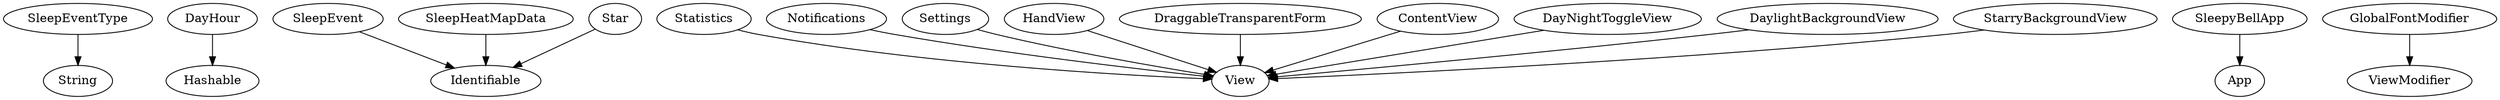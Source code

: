 digraph {
  SleepEventType -> String
  DayHour -> Hashable
  SleepEvent -> Identifiable
  SleepHeatMapData -> Identifiable
  Statistics -> View
  SleepyBellApp -> App
  Notifications -> View
  Settings -> View
  HandView -> View
  DraggableTransparentForm -> View
  GlobalFontModifier -> ViewModifier
  ContentView -> View
  DayNightToggleView -> View
  DaylightBackgroundView -> View
  StarryBackgroundView -> View
  Star -> Identifiable
}
